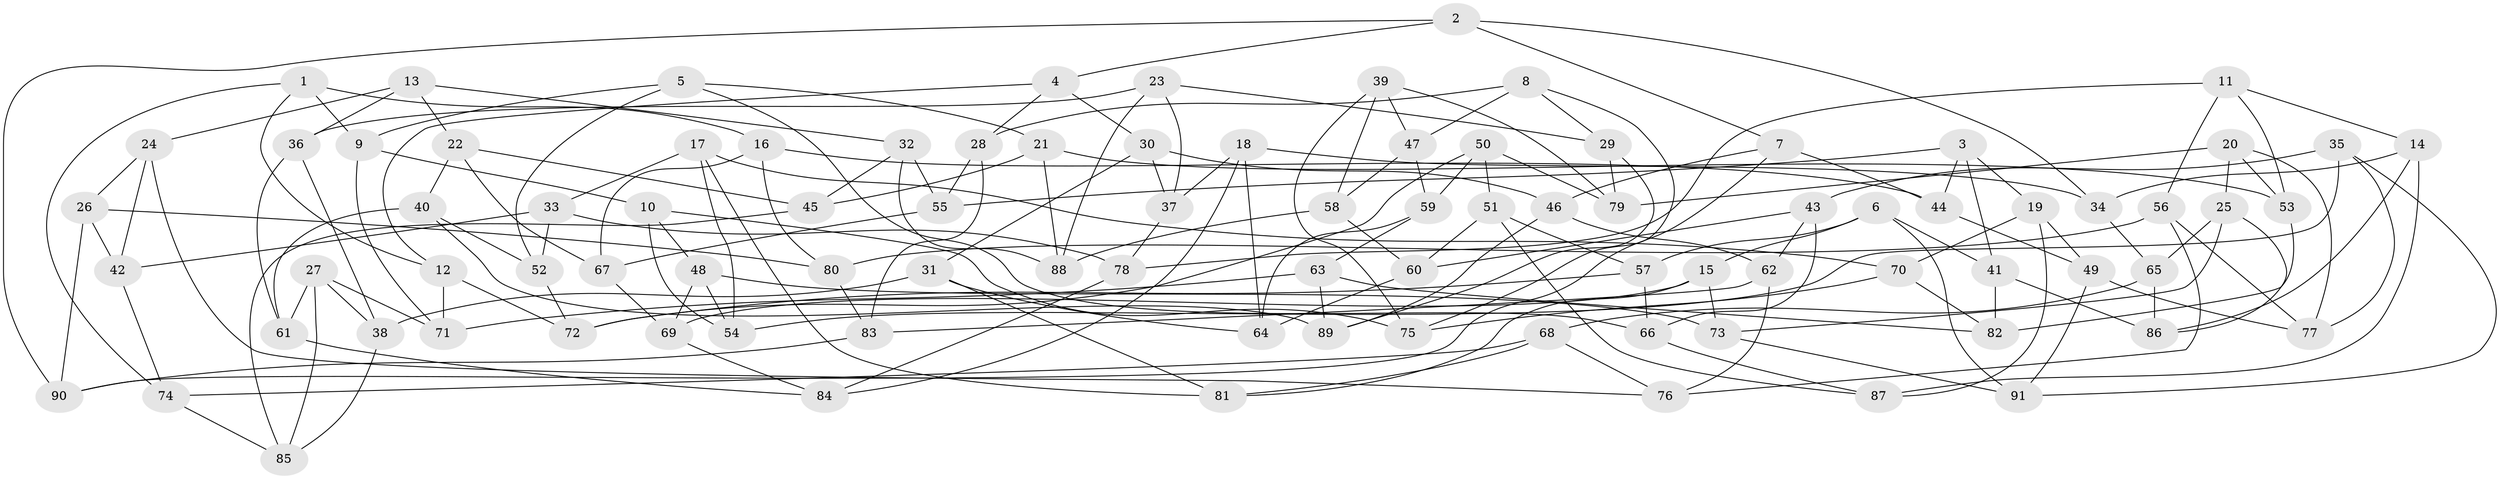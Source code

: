 // coarse degree distribution, {4: 0.8, 8: 0.03076923076923077, 6: 0.046153846153846156, 10: 0.03076923076923077, 3: 0.07692307692307693, 9: 0.015384615384615385}
// Generated by graph-tools (version 1.1) at 2025/53/03/04/25 22:53:49]
// undirected, 91 vertices, 182 edges
graph export_dot {
  node [color=gray90,style=filled];
  1;
  2;
  3;
  4;
  5;
  6;
  7;
  8;
  9;
  10;
  11;
  12;
  13;
  14;
  15;
  16;
  17;
  18;
  19;
  20;
  21;
  22;
  23;
  24;
  25;
  26;
  27;
  28;
  29;
  30;
  31;
  32;
  33;
  34;
  35;
  36;
  37;
  38;
  39;
  40;
  41;
  42;
  43;
  44;
  45;
  46;
  47;
  48;
  49;
  50;
  51;
  52;
  53;
  54;
  55;
  56;
  57;
  58;
  59;
  60;
  61;
  62;
  63;
  64;
  65;
  66;
  67;
  68;
  69;
  70;
  71;
  72;
  73;
  74;
  75;
  76;
  77;
  78;
  79;
  80;
  81;
  82;
  83;
  84;
  85;
  86;
  87;
  88;
  89;
  90;
  91;
  1 -- 16;
  1 -- 9;
  1 -- 12;
  1 -- 74;
  2 -- 7;
  2 -- 34;
  2 -- 4;
  2 -- 90;
  3 -- 44;
  3 -- 19;
  3 -- 41;
  3 -- 55;
  4 -- 30;
  4 -- 28;
  4 -- 12;
  5 -- 21;
  5 -- 52;
  5 -- 66;
  5 -- 9;
  6 -- 91;
  6 -- 41;
  6 -- 57;
  6 -- 15;
  7 -- 44;
  7 -- 90;
  7 -- 46;
  8 -- 75;
  8 -- 29;
  8 -- 28;
  8 -- 47;
  9 -- 10;
  9 -- 71;
  10 -- 75;
  10 -- 54;
  10 -- 48;
  11 -- 14;
  11 -- 78;
  11 -- 56;
  11 -- 53;
  12 -- 72;
  12 -- 71;
  13 -- 24;
  13 -- 32;
  13 -- 22;
  13 -- 36;
  14 -- 34;
  14 -- 86;
  14 -- 87;
  15 -- 73;
  15 -- 69;
  15 -- 81;
  16 -- 80;
  16 -- 67;
  16 -- 44;
  17 -- 81;
  17 -- 33;
  17 -- 54;
  17 -- 70;
  18 -- 37;
  18 -- 84;
  18 -- 34;
  18 -- 64;
  19 -- 49;
  19 -- 87;
  19 -- 70;
  20 -- 79;
  20 -- 53;
  20 -- 25;
  20 -- 77;
  21 -- 88;
  21 -- 45;
  21 -- 53;
  22 -- 67;
  22 -- 40;
  22 -- 45;
  23 -- 88;
  23 -- 36;
  23 -- 29;
  23 -- 37;
  24 -- 76;
  24 -- 42;
  24 -- 26;
  25 -- 86;
  25 -- 73;
  25 -- 65;
  26 -- 90;
  26 -- 80;
  26 -- 42;
  27 -- 38;
  27 -- 61;
  27 -- 85;
  27 -- 71;
  28 -- 55;
  28 -- 83;
  29 -- 79;
  29 -- 89;
  30 -- 31;
  30 -- 46;
  30 -- 37;
  31 -- 38;
  31 -- 64;
  31 -- 81;
  32 -- 45;
  32 -- 88;
  32 -- 55;
  33 -- 78;
  33 -- 52;
  33 -- 42;
  34 -- 65;
  35 -- 43;
  35 -- 91;
  35 -- 54;
  35 -- 77;
  36 -- 61;
  36 -- 38;
  37 -- 78;
  38 -- 85;
  39 -- 75;
  39 -- 58;
  39 -- 79;
  39 -- 47;
  40 -- 61;
  40 -- 89;
  40 -- 52;
  41 -- 82;
  41 -- 86;
  42 -- 74;
  43 -- 62;
  43 -- 66;
  43 -- 60;
  44 -- 49;
  45 -- 85;
  46 -- 89;
  46 -- 62;
  47 -- 58;
  47 -- 59;
  48 -- 54;
  48 -- 73;
  48 -- 69;
  49 -- 77;
  49 -- 91;
  50 -- 79;
  50 -- 51;
  50 -- 59;
  50 -- 72;
  51 -- 60;
  51 -- 57;
  51 -- 87;
  52 -- 72;
  53 -- 82;
  55 -- 67;
  56 -- 76;
  56 -- 80;
  56 -- 77;
  57 -- 72;
  57 -- 66;
  58 -- 60;
  58 -- 88;
  59 -- 64;
  59 -- 63;
  60 -- 64;
  61 -- 84;
  62 -- 76;
  62 -- 83;
  63 -- 82;
  63 -- 89;
  63 -- 71;
  65 -- 68;
  65 -- 86;
  66 -- 87;
  67 -- 69;
  68 -- 74;
  68 -- 76;
  68 -- 81;
  69 -- 84;
  70 -- 75;
  70 -- 82;
  73 -- 91;
  74 -- 85;
  78 -- 84;
  80 -- 83;
  83 -- 90;
}

